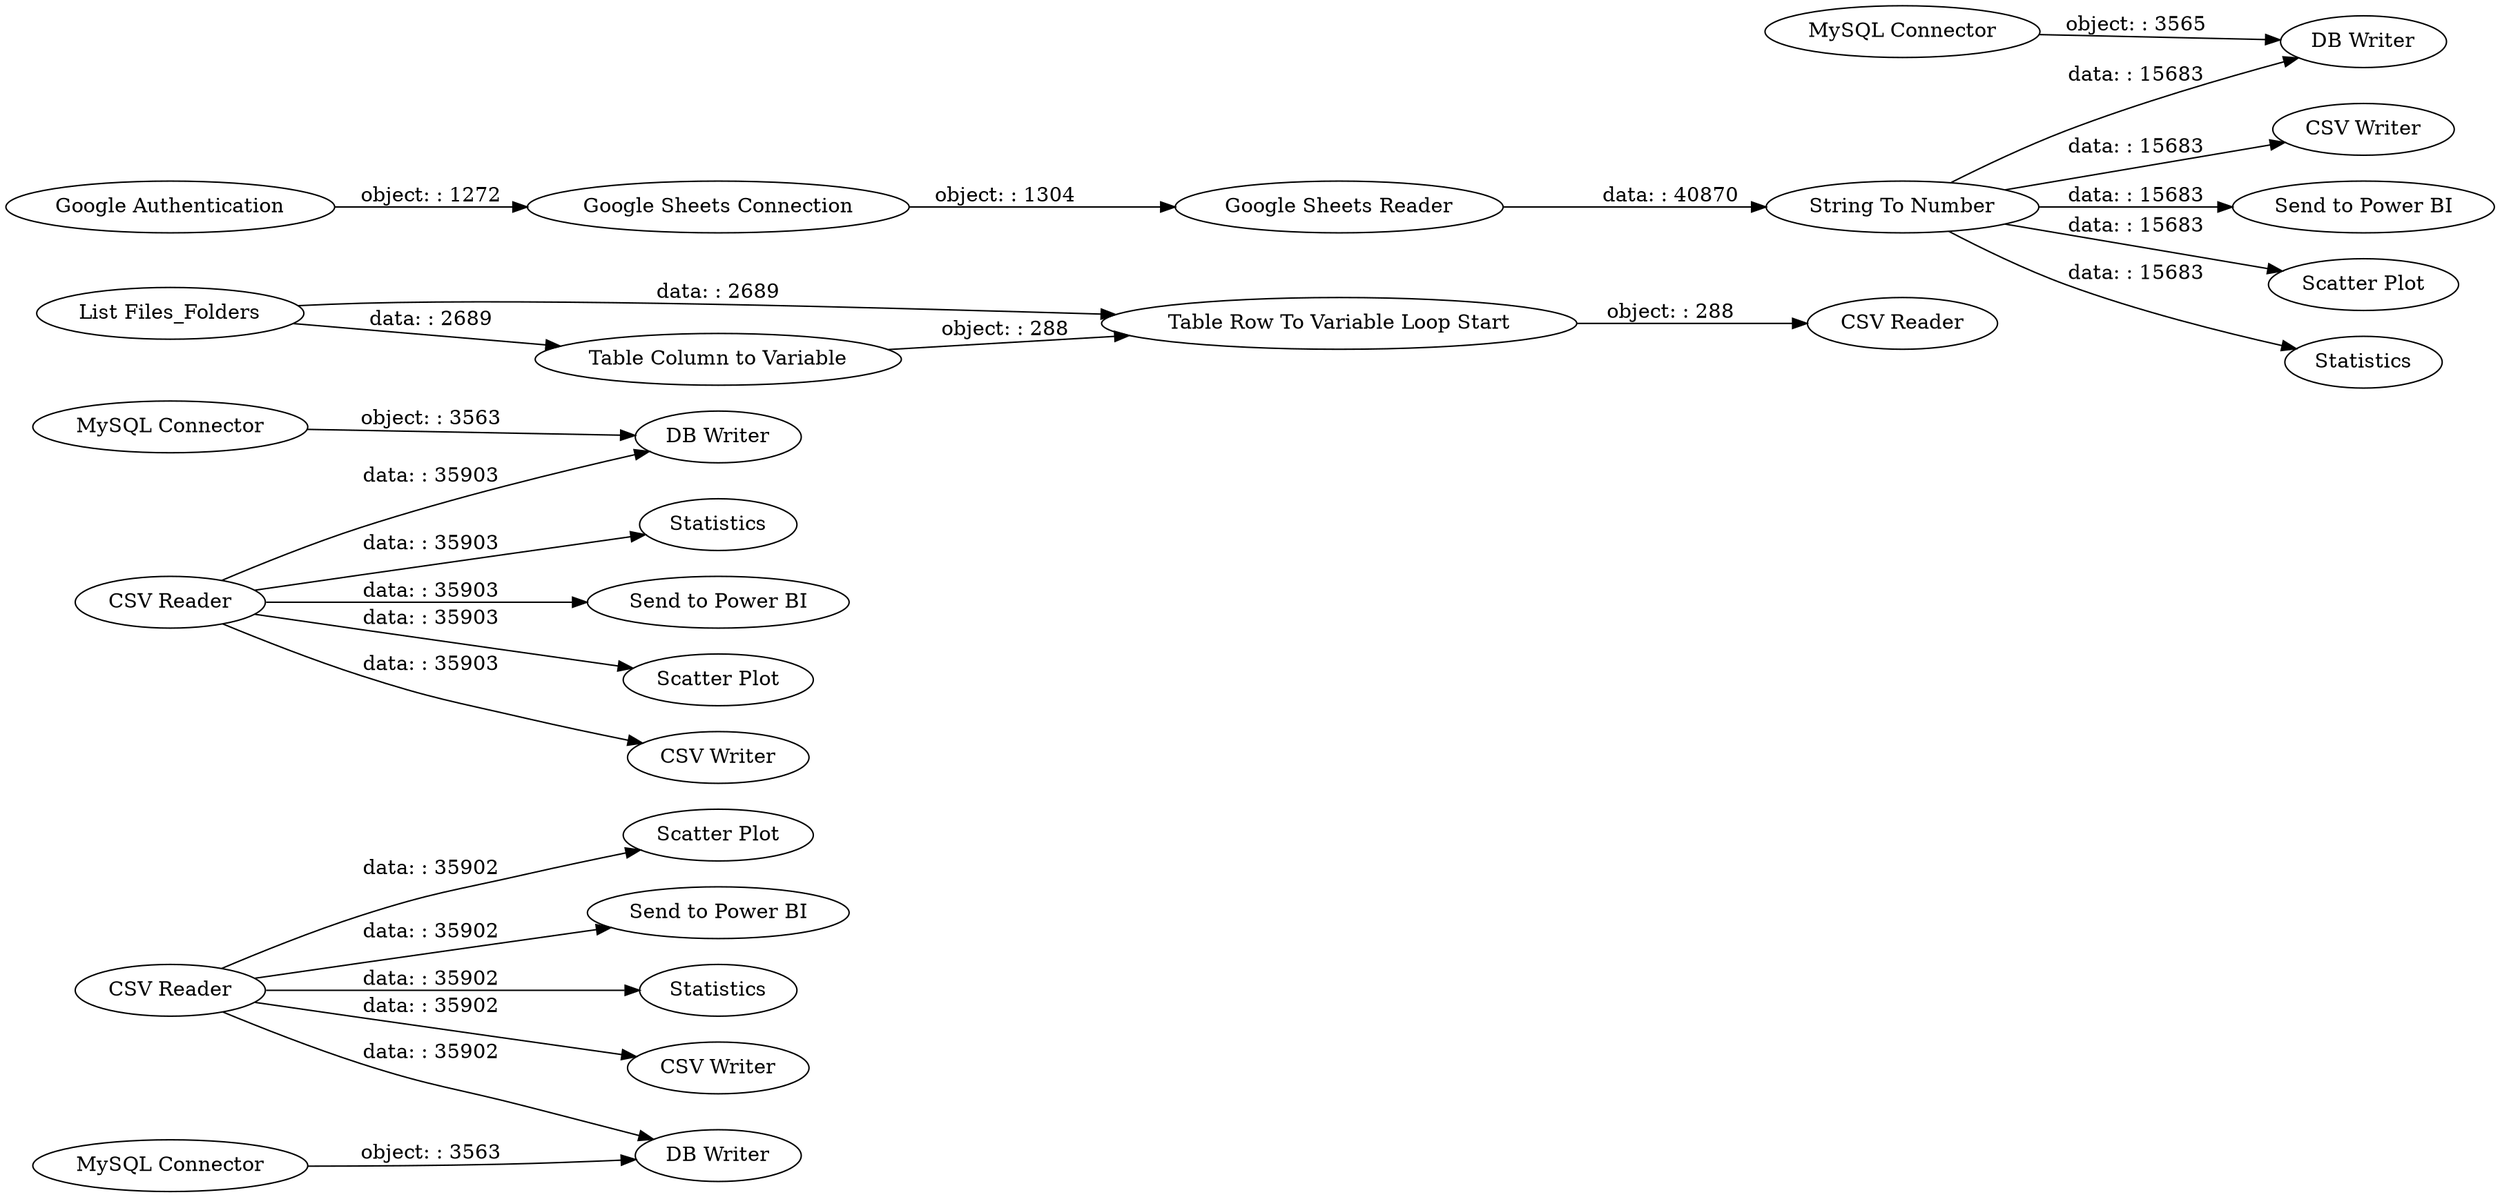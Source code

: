digraph {
	"6601016289045141370_30" [label="CSV Reader"]
	"6601016289045141370_19" [label="Scatter Plot"]
	"6601016289045141370_18" [label="MySQL Connector"]
	"6601016289045141370_42" [label="Table Row To Variable Loop Start"]
	"6601016289045141370_29" [label="Send to Power BI"]
	"6601016289045141370_45" [label="CSV Reader"]
	"6601016289045141370_2" [label="CSV Writer"]
	"6601016289045141370_3" [label="Google Authentication"]
	"6601016289045141370_25" [label="DB Writer"]
	"6601016289045141370_24" [label="CSV Writer"]
	"6601016289045141370_17" [label="DB Writer"]
	"6601016289045141370_27" [label=Statistics]
	"6601016289045141370_4" [label="Google Sheets Reader"]
	"6601016289045141370_6" [label="String To Number"]
	"6601016289045141370_22" [label="Send to Power BI"]
	"6601016289045141370_33" [label="CSV Writer"]
	"6601016289045141370_7" [label="Send to Power BI"]
	"6601016289045141370_31" [label="DB Writer"]
	"6601016289045141370_26" [label="Scatter Plot"]
	"6601016289045141370_32" [label="MySQL Connector"]
	"6601016289045141370_21" [label=Statistics]
	"6601016289045141370_28" [label="Scatter Plot"]
	"6601016289045141370_20" [label=Statistics]
	"6601016289045141370_38" [label="List Files_Folders"]
	"6601016289045141370_41" [label="Table Column to Variable"]
	"6601016289045141370_5" [label="Google Sheets Connection"]
	"6601016289045141370_23" [label="MySQL Connector"]
	"6601016289045141370_1" [label="CSV Reader"]
	"6601016289045141370_1" -> "6601016289045141370_2" [label="data: : 35903"]
	"6601016289045141370_30" -> "6601016289045141370_31" [label="data: : 35902"]
	"6601016289045141370_6" -> "6601016289045141370_22" [label="data: : 15683"]
	"6601016289045141370_1" -> "6601016289045141370_7" [label="data: : 35903"]
	"6601016289045141370_6" -> "6601016289045141370_25" [label="data: : 15683"]
	"6601016289045141370_30" -> "6601016289045141370_33" [label="data: : 35902"]
	"6601016289045141370_1" -> "6601016289045141370_20" [label="data: : 35903"]
	"6601016289045141370_38" -> "6601016289045141370_42" [label="data: : 2689"]
	"6601016289045141370_30" -> "6601016289045141370_28" [label="data: : 35902"]
	"6601016289045141370_42" -> "6601016289045141370_45" [label="object: : 288"]
	"6601016289045141370_6" -> "6601016289045141370_21" [label="data: : 15683"]
	"6601016289045141370_23" -> "6601016289045141370_25" [label="object: : 3565"]
	"6601016289045141370_6" -> "6601016289045141370_26" [label="data: : 15683"]
	"6601016289045141370_4" -> "6601016289045141370_6" [label="data: : 40870"]
	"6601016289045141370_1" -> "6601016289045141370_19" [label="data: : 35903"]
	"6601016289045141370_41" -> "6601016289045141370_42" [label="object: : 288"]
	"6601016289045141370_1" -> "6601016289045141370_17" [label="data: : 35903"]
	"6601016289045141370_30" -> "6601016289045141370_29" [label="data: : 35902"]
	"6601016289045141370_5" -> "6601016289045141370_4" [label="object: : 1304"]
	"6601016289045141370_3" -> "6601016289045141370_5" [label="object: : 1272"]
	"6601016289045141370_18" -> "6601016289045141370_17" [label="object: : 3563"]
	"6601016289045141370_38" -> "6601016289045141370_41" [label="data: : 2689"]
	"6601016289045141370_32" -> "6601016289045141370_31" [label="object: : 3563"]
	"6601016289045141370_30" -> "6601016289045141370_27" [label="data: : 35902"]
	"6601016289045141370_6" -> "6601016289045141370_24" [label="data: : 15683"]
	rankdir=LR
}
